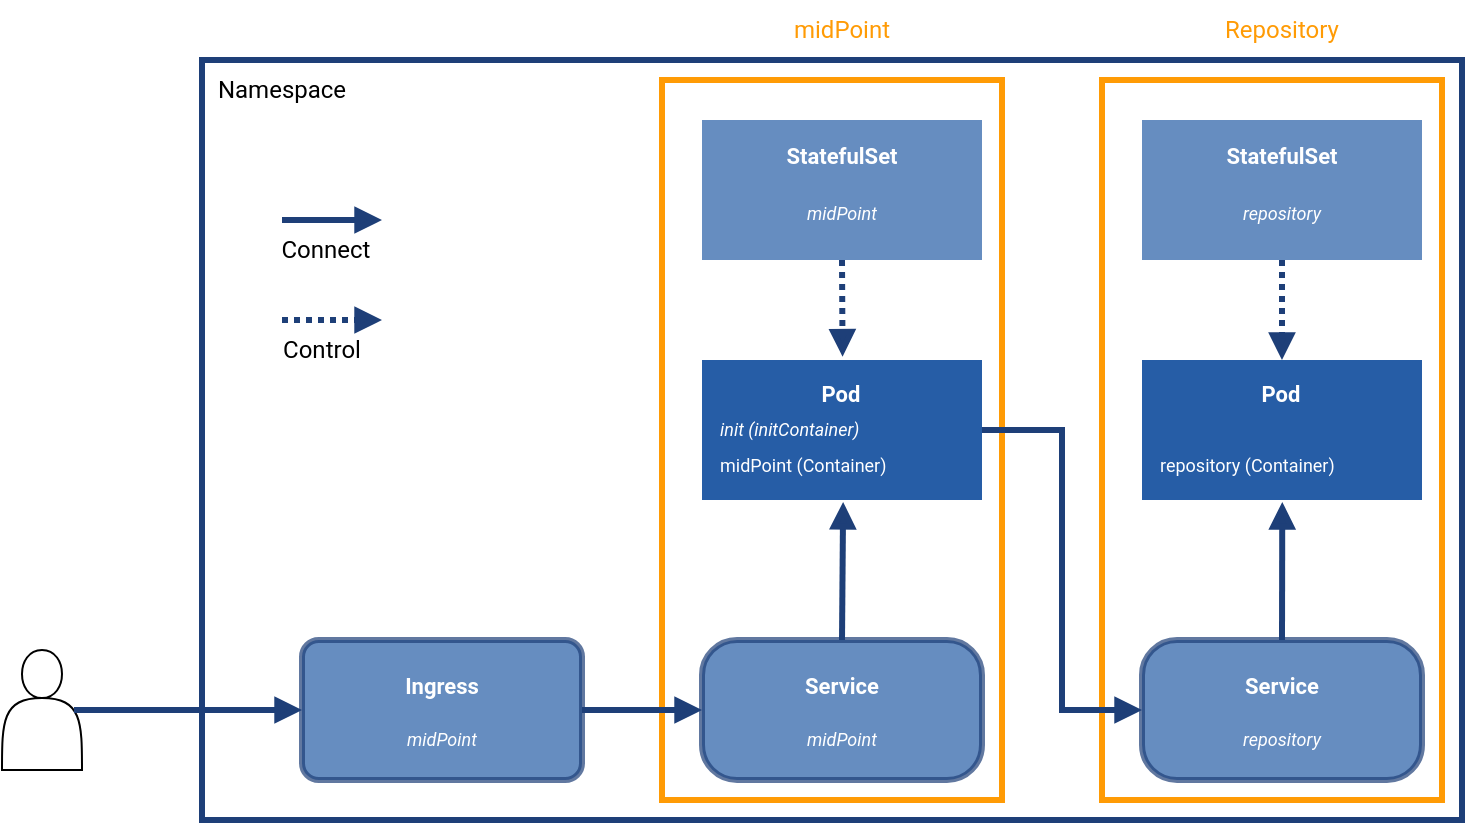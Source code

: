 <mxfile scale="1" border="0" version="23.1.6" type="device">
  <diagram name="Page-1" id="rcZ7v9nJ8MNP7Q1qWnuh">
    <mxGraphModel dx="896" dy="507" grid="1" gridSize="10" guides="1" tooltips="1" connect="1" arrows="1" fold="1" page="1" pageScale="1" pageWidth="827" pageHeight="1169" background="#ffffff" math="0" shadow="0">
      <root>
        <mxCell id="0" />
        <mxCell id="1" parent="0" />
        <mxCell id="EPne2tQDu_n1-jHKVN7O-14" value="" style="rounded=0;whiteSpace=wrap;html=1;strokeWidth=3;perimeterSpacing=0;glass=0;strokeColor=#FF9B05;fillColor=none;fontFamily=Roboto;fontSource=https%3A%2F%2Ffonts.googleapis.com%2Fcss%3Ffamily%3DRoboto;fontColor=#FFFFFF;fontSize=11;fontStyle=1;spacing=2;" parent="1" vertex="1">
          <mxGeometry x="370" y="60" width="170" height="360" as="geometry" />
        </mxCell>
        <mxCell id="EPne2tQDu_n1-jHKVN7O-15" value="" style="rounded=0;whiteSpace=wrap;html=1;strokeWidth=3;perimeterSpacing=0;glass=0;strokeColor=#FF9B05;fillColor=none;fontFamily=Roboto;fontSource=https%3A%2F%2Ffonts.googleapis.com%2Fcss%3Ffamily%3DRoboto;fontColor=#FFFFFF;fontSize=11;fontStyle=1;spacing=2;" parent="1" vertex="1">
          <mxGeometry x="590" y="60" width="170" height="360" as="geometry" />
        </mxCell>
        <mxCell id="bQ1WbEOyLSyiqJ54v2sO-3" value="" style="rounded=0;whiteSpace=wrap;html=1;strokeWidth=3;perimeterSpacing=0;glass=0;strokeColor=#1E3F78;fillColor=none;fontFamily=Roboto;fontSource=https%3A%2F%2Ffonts.googleapis.com%2Fcss%3Ffamily%3DRoboto;fontColor=#000000;fontSize=11;fontStyle=1;spacing=2;" parent="1" vertex="1">
          <mxGeometry x="140" y="50" width="630" height="380" as="geometry" />
        </mxCell>
        <mxCell id="bQ1WbEOyLSyiqJ54v2sO-4" value="Namespace" style="text;html=1;align=center;verticalAlign=middle;whiteSpace=wrap;rounded=0;fontFamily=Roboto;fontSource=https%3A%2F%2Ffonts.googleapis.com%2Fcss%3Ffamily%3DRoboto;" parent="1" vertex="1">
          <mxGeometry x="150" y="50" width="60" height="30" as="geometry" />
        </mxCell>
        <mxCell id="bQ1WbEOyLSyiqJ54v2sO-20" value="" style="group" parent="1" vertex="1" connectable="0">
          <mxGeometry x="390" y="80" width="140" height="70" as="geometry" />
        </mxCell>
        <mxCell id="bQ1WbEOyLSyiqJ54v2sO-21" value="" style="rounded=0;whiteSpace=wrap;html=1;strokeWidth=2;perimeterSpacing=0;glass=0;strokeColor=none;fillColor=#265DA6;opacity=70;" parent="bQ1WbEOyLSyiqJ54v2sO-20" vertex="1">
          <mxGeometry width="140" height="70" as="geometry" />
        </mxCell>
        <mxCell id="bQ1WbEOyLSyiqJ54v2sO-22" value="midPoint" style="text;html=1;strokeColor=none;fillColor=none;align=center;verticalAlign=middle;whiteSpace=wrap;rounded=0;glass=0;fontFamily=Roboto;fontSource=https%3A%2F%2Ffonts.googleapis.com%2Fcss%3Ffamily%3DRoboto;fontSize=9;fontColor=#FFFFFF;fontStyle=2" parent="bQ1WbEOyLSyiqJ54v2sO-20" vertex="1">
          <mxGeometry x="10" y="37.333" width="120" height="18.667" as="geometry" />
        </mxCell>
        <mxCell id="bQ1WbEOyLSyiqJ54v2sO-23" value="&lt;div align=&quot;center&quot;&gt;StatefulSet&lt;/div&gt;" style="text;html=1;strokeColor=none;fillColor=none;align=center;verticalAlign=middle;whiteSpace=wrap;rounded=0;glass=0;fontFamily=Roboto;fontSource=https%3A%2F%2Ffonts.googleapis.com%2Fcss2%3Ffamily%3DRoboto%3Aital%2Cwght%401%2C300%26display%3Dswapp;fontSize=11;fontColor=#FFFFFF;fontStyle=1" parent="bQ1WbEOyLSyiqJ54v2sO-20" vertex="1">
          <mxGeometry x="10" y="8.4" width="120" height="18.667" as="geometry" />
        </mxCell>
        <mxCell id="bQ1WbEOyLSyiqJ54v2sO-36" value="" style="group" parent="1" vertex="1" connectable="0">
          <mxGeometry x="610" y="80" width="140" height="70" as="geometry" />
        </mxCell>
        <mxCell id="bQ1WbEOyLSyiqJ54v2sO-37" value="" style="rounded=0;whiteSpace=wrap;html=1;strokeWidth=2;perimeterSpacing=0;glass=0;strokeColor=none;fillColor=#265DA6;opacity=70;" parent="bQ1WbEOyLSyiqJ54v2sO-36" vertex="1">
          <mxGeometry width="140" height="70" as="geometry" />
        </mxCell>
        <mxCell id="bQ1WbEOyLSyiqJ54v2sO-38" value="repository" style="text;html=1;strokeColor=none;fillColor=none;align=center;verticalAlign=middle;whiteSpace=wrap;rounded=0;glass=0;fontFamily=Roboto;fontSource=https%3A%2F%2Ffonts.googleapis.com%2Fcss%3Ffamily%3DRoboto;fontSize=9;fontColor=#FFFFFF;fontStyle=2" parent="bQ1WbEOyLSyiqJ54v2sO-36" vertex="1">
          <mxGeometry x="10" y="37.333" width="120" height="18.667" as="geometry" />
        </mxCell>
        <mxCell id="bQ1WbEOyLSyiqJ54v2sO-39" value="&lt;div align=&quot;center&quot;&gt;StatefulSet&lt;/div&gt;" style="text;html=1;strokeColor=none;fillColor=none;align=center;verticalAlign=middle;whiteSpace=wrap;rounded=0;glass=0;fontFamily=Roboto;fontSource=https%3A%2F%2Ffonts.googleapis.com%2Fcss2%3Ffamily%3DRoboto%3Aital%2Cwght%401%2C300%26display%3Dswapp;fontSize=11;fontColor=#FFFFFF;fontStyle=1" parent="bQ1WbEOyLSyiqJ54v2sO-36" vertex="1">
          <mxGeometry x="10" y="8.4" width="120" height="18.667" as="geometry" />
        </mxCell>
        <mxCell id="bQ1WbEOyLSyiqJ54v2sO-49" value="" style="group" parent="1" vertex="1" connectable="0">
          <mxGeometry x="610" y="340" width="140" height="70" as="geometry" />
        </mxCell>
        <mxCell id="bQ1WbEOyLSyiqJ54v2sO-46" value="" style="rounded=1;whiteSpace=wrap;html=1;strokeWidth=3;arcSize=25;strokeColor=#1E3F78;fillColor=#265DA6;fontFamily=Roboto;fontSource=https%3A%2F%2Ffonts.googleapis.com%2Fcss%3Ffamily%3DRoboto;fontColor=#FFFFFF;fontSize=11;fontStyle=1;spacing=2;opacity=70;" parent="bQ1WbEOyLSyiqJ54v2sO-49" vertex="1">
          <mxGeometry width="140" height="70" as="geometry" />
        </mxCell>
        <mxCell id="bQ1WbEOyLSyiqJ54v2sO-47" value="repository" style="text;html=1;strokeColor=none;fillColor=none;align=center;verticalAlign=middle;whiteSpace=wrap;rounded=0;glass=0;fontFamily=Roboto;fontSource=https%3A%2F%2Ffonts.googleapis.com%2Fcss%3Ffamily%3DRoboto;fontSize=9;fontColor=#FFFFFF;fontStyle=2" parent="bQ1WbEOyLSyiqJ54v2sO-49" vertex="1">
          <mxGeometry x="10" y="40" width="120" height="20" as="geometry" />
        </mxCell>
        <mxCell id="bQ1WbEOyLSyiqJ54v2sO-48" value="Service" style="text;html=1;strokeColor=none;fillColor=none;align=center;verticalAlign=middle;whiteSpace=wrap;rounded=0;glass=0;fontFamily=Roboto;fontSource=https%3A%2F%2Ffonts.googleapis.com%2Fcss2%3Ffamily%3DRoboto%3Aital%2Cwght%401%2C300%26display%3Dswapp;fontSize=11;fontColor=#FFFFFF;fontStyle=1" parent="bQ1WbEOyLSyiqJ54v2sO-49" vertex="1">
          <mxGeometry x="10" y="13" width="120" height="20" as="geometry" />
        </mxCell>
        <mxCell id="bQ1WbEOyLSyiqJ54v2sO-56" value="" style="group;" parent="1" vertex="1" connectable="0">
          <mxGeometry x="390" y="340" width="140" height="70" as="geometry" />
        </mxCell>
        <mxCell id="bQ1WbEOyLSyiqJ54v2sO-57" value="" style="rounded=1;whiteSpace=wrap;html=1;strokeWidth=3;arcSize=25;strokeColor=#1E3F78;fillColor=#265DA6;fontFamily=Roboto;fontSource=https%3A%2F%2Ffonts.googleapis.com%2Fcss%3Ffamily%3DRoboto;fontColor=#FFFFFF;fontSize=11;fontStyle=1;spacing=2;opacity=70;" parent="bQ1WbEOyLSyiqJ54v2sO-56" vertex="1">
          <mxGeometry width="140" height="70" as="geometry" />
        </mxCell>
        <mxCell id="bQ1WbEOyLSyiqJ54v2sO-58" value="midPoint" style="text;html=1;strokeColor=none;fillColor=none;align=center;verticalAlign=middle;whiteSpace=wrap;rounded=0;glass=0;fontFamily=Roboto;fontSource=https%3A%2F%2Ffonts.googleapis.com%2Fcss%3Ffamily%3DRoboto;fontSize=9;fontColor=#FFFFFF;fontStyle=2" parent="bQ1WbEOyLSyiqJ54v2sO-56" vertex="1">
          <mxGeometry x="10" y="40" width="120" height="20" as="geometry" />
        </mxCell>
        <mxCell id="bQ1WbEOyLSyiqJ54v2sO-59" value="Service" style="text;html=1;strokeColor=none;fillColor=none;align=center;verticalAlign=middle;whiteSpace=wrap;rounded=0;glass=0;fontFamily=Roboto;fontSource=https%3A%2F%2Ffonts.googleapis.com%2Fcss2%3Ffamily%3DRoboto%3Aital%2Cwght%401%2C300%26display%3Dswapp;fontSize=11;fontColor=#FFFFFF;fontStyle=1" parent="bQ1WbEOyLSyiqJ54v2sO-56" vertex="1">
          <mxGeometry x="10" y="13" width="120" height="20" as="geometry" />
        </mxCell>
        <mxCell id="bQ1WbEOyLSyiqJ54v2sO-65" value="" style="group" parent="1" vertex="1" connectable="0">
          <mxGeometry x="190" y="340" width="140" height="70" as="geometry" />
        </mxCell>
        <mxCell id="bQ1WbEOyLSyiqJ54v2sO-62" value="" style="rounded=1;whiteSpace=wrap;html=1;strokeWidth=3;arcSize=12;strokeColor=#1E3F78;fillColor=#265DA6;fontFamily=Roboto;fontSource=https%3A%2F%2Ffonts.googleapis.com%2Fcss%3Ffamily%3DRoboto;fontColor=#FFFFFF;fontSize=11;fontStyle=1;spacing=2;container=0;opacity=70;" parent="bQ1WbEOyLSyiqJ54v2sO-65" vertex="1">
          <mxGeometry width="140" height="70" as="geometry" />
        </mxCell>
        <mxCell id="bQ1WbEOyLSyiqJ54v2sO-63" value="midPoint" style="text;html=1;strokeColor=none;fillColor=none;align=center;verticalAlign=middle;whiteSpace=wrap;rounded=0;glass=0;fontFamily=Roboto;fontSource=https%3A%2F%2Ffonts.googleapis.com%2Fcss%3Ffamily%3DRoboto;fontSize=9;fontColor=#FFFFFF;fontStyle=2;container=0;" parent="bQ1WbEOyLSyiqJ54v2sO-65" vertex="1">
          <mxGeometry x="10" y="40" width="120" height="20" as="geometry" />
        </mxCell>
        <mxCell id="bQ1WbEOyLSyiqJ54v2sO-64" value="Ingress" style="text;html=1;strokeColor=none;fillColor=none;align=center;verticalAlign=middle;whiteSpace=wrap;rounded=0;glass=0;fontFamily=Roboto;fontSource=https%3A%2F%2Ffonts.googleapis.com%2Fcss2%3Ffamily%3DRoboto%3Aital%2Cwght%401%2C300%26display%3Dswapp;fontSize=11;fontColor=#FFFFFF;fontStyle=1;container=0;" parent="bQ1WbEOyLSyiqJ54v2sO-65" vertex="1">
          <mxGeometry x="10" y="13" width="120" height="20" as="geometry" />
        </mxCell>
        <mxCell id="bQ1WbEOyLSyiqJ54v2sO-67" value="" style="shape=actor;whiteSpace=wrap;html=1;" parent="1" vertex="1">
          <mxGeometry x="40" y="345" width="40" height="60" as="geometry" />
        </mxCell>
        <mxCell id="EPne2tQDu_n1-jHKVN7O-1" value="" style="endArrow=block;html=1;strokeWidth=3;strokeColor=#1E3F78;endFill=1;dashed=1;dashPattern=1 1;rounded=0;exitX=0.5;exitY=1;exitDx=0;exitDy=0;entryX=0.502;entryY=-0.024;entryDx=0;entryDy=0;entryPerimeter=0;" parent="1" source="bQ1WbEOyLSyiqJ54v2sO-21" target="ouXSoitG89A6LqrHHHJE-15" edge="1">
          <mxGeometry width="50" height="50" relative="1" as="geometry">
            <mxPoint x="280" y="190" as="sourcePoint" />
            <mxPoint x="460" y="200" as="targetPoint" />
          </mxGeometry>
        </mxCell>
        <mxCell id="EPne2tQDu_n1-jHKVN7O-2" value="" style="endArrow=block;html=1;strokeWidth=3;strokeColor=#1E3F78;endFill=1;dashed=1;dashPattern=1 1;rounded=0;exitX=0.5;exitY=1;exitDx=0;exitDy=0;entryX=0.5;entryY=0;entryDx=0;entryDy=0;" parent="1" source="bQ1WbEOyLSyiqJ54v2sO-37" target="ouXSoitG89A6LqrHHHJE-10" edge="1">
          <mxGeometry width="50" height="50" relative="1" as="geometry">
            <mxPoint x="470" y="160" as="sourcePoint" />
            <mxPoint x="680" y="200" as="targetPoint" />
          </mxGeometry>
        </mxCell>
        <mxCell id="EPne2tQDu_n1-jHKVN7O-3" value="" style="endArrow=block;html=1;strokeWidth=3;strokeColor=#1E3F78;endFill=1;rounded=0;entryX=0.504;entryY=1.014;entryDx=0;entryDy=0;exitX=0.5;exitY=0;exitDx=0;exitDy=0;entryPerimeter=0;" parent="1" source="bQ1WbEOyLSyiqJ54v2sO-57" target="ouXSoitG89A6LqrHHHJE-15" edge="1">
          <mxGeometry width="50" height="50" relative="1" as="geometry">
            <mxPoint x="420" y="320" as="sourcePoint" />
            <mxPoint x="460" y="270" as="targetPoint" />
          </mxGeometry>
        </mxCell>
        <mxCell id="EPne2tQDu_n1-jHKVN7O-4" value="" style="endArrow=block;html=1;strokeWidth=3;strokeColor=#1E3F78;endFill=1;rounded=0;entryX=0;entryY=0.5;entryDx=0;entryDy=0;exitX=1;exitY=0.5;exitDx=0;exitDy=0;" parent="1" source="bQ1WbEOyLSyiqJ54v2sO-62" target="bQ1WbEOyLSyiqJ54v2sO-57" edge="1">
          <mxGeometry width="50" height="50" relative="1" as="geometry">
            <mxPoint x="470" y="350" as="sourcePoint" />
            <mxPoint x="470" y="280" as="targetPoint" />
          </mxGeometry>
        </mxCell>
        <mxCell id="EPne2tQDu_n1-jHKVN7O-5" value="" style="edgeStyle=elbowEdgeStyle;elbow=horizontal;endArrow=block;html=1;fontFamily=Roboto;fontSource=https%3A%2F%2Ffonts.googleapis.com%2Fcss2%3Ffamily%3DRoboto%3Aital%2Cwght%401%2C300%26display%3Dswapp;fontSize=9;fontColor=#FFFFFF;strokeColor=#1E3F78;strokeWidth=3;endFill=1;rounded=0;exitX=1;exitY=0.5;exitDx=0;exitDy=0;entryX=0;entryY=0.5;entryDx=0;entryDy=0;" parent="1" source="ouXSoitG89A6LqrHHHJE-15" target="bQ1WbEOyLSyiqJ54v2sO-46" edge="1">
          <mxGeometry width="50" height="50" relative="1" as="geometry">
            <mxPoint x="530" y="235" as="sourcePoint" />
            <mxPoint x="490" y="290" as="targetPoint" />
            <Array as="points">
              <mxPoint x="570" y="310" />
            </Array>
          </mxGeometry>
        </mxCell>
        <mxCell id="EPne2tQDu_n1-jHKVN7O-6" value="" style="endArrow=block;html=1;strokeWidth=3;strokeColor=#1E3F78;endFill=1;rounded=0;entryX=0.501;entryY=1.014;entryDx=0;entryDy=0;exitX=0.5;exitY=0;exitDx=0;exitDy=0;entryPerimeter=0;" parent="1" source="bQ1WbEOyLSyiqJ54v2sO-46" target="ouXSoitG89A6LqrHHHJE-10" edge="1">
          <mxGeometry width="50" height="50" relative="1" as="geometry">
            <mxPoint x="470" y="350" as="sourcePoint" />
            <mxPoint x="680" y="270" as="targetPoint" />
          </mxGeometry>
        </mxCell>
        <mxCell id="EPne2tQDu_n1-jHKVN7O-7" value="" style="endArrow=block;html=1;strokeWidth=3;strokeColor=#1E3F78;endFill=1;rounded=0;entryX=0;entryY=0.5;entryDx=0;entryDy=0;exitX=0.9;exitY=0.5;exitDx=0;exitDy=0;exitPerimeter=0;" parent="1" source="bQ1WbEOyLSyiqJ54v2sO-67" target="bQ1WbEOyLSyiqJ54v2sO-62" edge="1">
          <mxGeometry width="50" height="50" relative="1" as="geometry">
            <mxPoint x="340" y="385" as="sourcePoint" />
            <mxPoint x="400" y="385" as="targetPoint" />
          </mxGeometry>
        </mxCell>
        <mxCell id="EPne2tQDu_n1-jHKVN7O-8" value="" style="endArrow=block;html=1;strokeWidth=3;strokeColor=#1E3F78;endFill=1;rounded=0;" parent="1" edge="1">
          <mxGeometry width="50" height="50" relative="1" as="geometry">
            <mxPoint x="180" y="130" as="sourcePoint" />
            <mxPoint x="230" y="130" as="targetPoint" />
          </mxGeometry>
        </mxCell>
        <mxCell id="EPne2tQDu_n1-jHKVN7O-9" value="" style="endArrow=block;html=1;strokeWidth=3;strokeColor=#1E3F78;endFill=1;rounded=0;dashed=1;dashPattern=1 1;" parent="1" edge="1">
          <mxGeometry width="50" height="50" relative="1" as="geometry">
            <mxPoint x="180" y="180" as="sourcePoint" />
            <mxPoint x="230" y="180" as="targetPoint" />
          </mxGeometry>
        </mxCell>
        <mxCell id="EPne2tQDu_n1-jHKVN7O-10" value="Control" style="text;html=1;align=center;verticalAlign=middle;whiteSpace=wrap;rounded=0;fontFamily=Roboto;" parent="1" vertex="1">
          <mxGeometry x="170" y="180" width="60" height="30" as="geometry" />
        </mxCell>
        <mxCell id="EPne2tQDu_n1-jHKVN7O-12" value="Connect" style="text;html=1;align=center;verticalAlign=middle;whiteSpace=wrap;rounded=0;fontFamily=Roboto;" parent="1" vertex="1">
          <mxGeometry x="172" y="130" width="60" height="30" as="geometry" />
        </mxCell>
        <mxCell id="EPne2tQDu_n1-jHKVN7O-16" value="midPoint" style="text;html=1;align=center;verticalAlign=middle;whiteSpace=wrap;rounded=0;fontFamily=Roboto;fontColor=#FF9B05;" parent="1" vertex="1">
          <mxGeometry x="430" y="20" width="60" height="30" as="geometry" />
        </mxCell>
        <mxCell id="EPne2tQDu_n1-jHKVN7O-17" value="Repository" style="text;html=1;align=center;verticalAlign=middle;whiteSpace=wrap;rounded=0;fontFamily=Roboto;fontColor=#FF9B05;" parent="1" vertex="1">
          <mxGeometry x="650" y="20" width="60" height="30" as="geometry" />
        </mxCell>
        <mxCell id="ouXSoitG89A6LqrHHHJE-9" value="" style="group" vertex="1" connectable="0" parent="1">
          <mxGeometry x="610" y="200" width="140" height="70" as="geometry" />
        </mxCell>
        <mxCell id="ouXSoitG89A6LqrHHHJE-10" value="" style="rounded=0;whiteSpace=wrap;html=1;strokeWidth=2;perimeterSpacing=0;glass=0;strokeColor=none;fillColor=#265DA6;container=0;" vertex="1" parent="ouXSoitG89A6LqrHHHJE-9">
          <mxGeometry width="140" height="70" as="geometry" />
        </mxCell>
        <mxCell id="ouXSoitG89A6LqrHHHJE-11" value="&lt;div align=&quot;center&quot;&gt;Pod&lt;/div&gt;" style="text;html=1;strokeColor=none;fillColor=none;align=center;verticalAlign=middle;whiteSpace=wrap;rounded=0;glass=0;fontFamily=Roboto;fontSource=https%3A%2F%2Ffonts.googleapis.com%2Fcss2%3Ffamily%3DRoboto%3Aital%2Cwght%401%2C300%26display%3Dswapp;fontSize=11;fontColor=#FFFFFF;fontStyle=1;container=0;" vertex="1" parent="ouXSoitG89A6LqrHHHJE-9">
          <mxGeometry x="7.368" y="7.875" width="125.263" height="17.5" as="geometry" />
        </mxCell>
        <mxCell id="ouXSoitG89A6LqrHHHJE-12" value="repository (Container)" style="text;html=1;strokeColor=none;fillColor=none;align=left;verticalAlign=middle;whiteSpace=wrap;rounded=0;glass=0;fontFamily=Roboto;fontSource=https%3A%2F%2Ffonts.googleapis.com%2Fcss%3Ffamily%3DRoboto;fontSize=9;fontColor=#FFFFFF;fontStyle=0;container=0;" vertex="1" parent="ouXSoitG89A6LqrHHHJE-9">
          <mxGeometry x="7.368" y="43.75" width="125.263" height="17.5" as="geometry" />
        </mxCell>
        <mxCell id="ouXSoitG89A6LqrHHHJE-14" value="" style="group" vertex="1" connectable="0" parent="1">
          <mxGeometry x="390" y="200" width="140" height="70" as="geometry" />
        </mxCell>
        <mxCell id="ouXSoitG89A6LqrHHHJE-15" value="" style="rounded=0;whiteSpace=wrap;html=1;strokeWidth=2;perimeterSpacing=0;glass=0;strokeColor=none;fillColor=#265DA6;" vertex="1" parent="ouXSoitG89A6LqrHHHJE-14">
          <mxGeometry width="140" height="70" as="geometry" />
        </mxCell>
        <mxCell id="ouXSoitG89A6LqrHHHJE-16" value="init (initContainer)" style="text;html=1;strokeColor=none;fillColor=none;align=left;verticalAlign=middle;whiteSpace=wrap;rounded=0;glass=0;fontFamily=Roboto;fontSource=https%3A%2F%2Ffonts.googleapis.com%2Fcss%3Ffamily%3DRoboto;fontSize=9;fontColor=#FFFFFF;fontStyle=2" vertex="1" parent="ouXSoitG89A6LqrHHHJE-14">
          <mxGeometry x="7.368" y="26.25" width="125.263" height="17.5" as="geometry" />
        </mxCell>
        <mxCell id="ouXSoitG89A6LqrHHHJE-17" value="&lt;div align=&quot;center&quot;&gt;Pod&lt;/div&gt;" style="text;html=1;strokeColor=none;fillColor=none;align=center;verticalAlign=middle;whiteSpace=wrap;rounded=0;glass=0;fontFamily=Roboto;fontSource=https%3A%2F%2Ffonts.googleapis.com%2Fcss2%3Ffamily%3DRoboto%3Aital%2Cwght%401%2C300%26display%3Dswapp;fontSize=11;fontColor=#FFFFFF;fontStyle=1" vertex="1" parent="ouXSoitG89A6LqrHHHJE-14">
          <mxGeometry x="7.368" y="7.875" width="125.263" height="17.5" as="geometry" />
        </mxCell>
        <mxCell id="ouXSoitG89A6LqrHHHJE-18" value="midPoint (Container)" style="text;html=1;strokeColor=none;fillColor=none;align=left;verticalAlign=middle;whiteSpace=wrap;rounded=0;glass=0;fontFamily=Roboto;fontSource=https%3A%2F%2Ffonts.googleapis.com%2Fcss%3Ffamily%3DRoboto;fontSize=9;fontColor=#FFFFFF;fontStyle=0" vertex="1" parent="ouXSoitG89A6LqrHHHJE-14">
          <mxGeometry x="7.368" y="43.75" width="125.263" height="17.5" as="geometry" />
        </mxCell>
      </root>
    </mxGraphModel>
  </diagram>
</mxfile>
